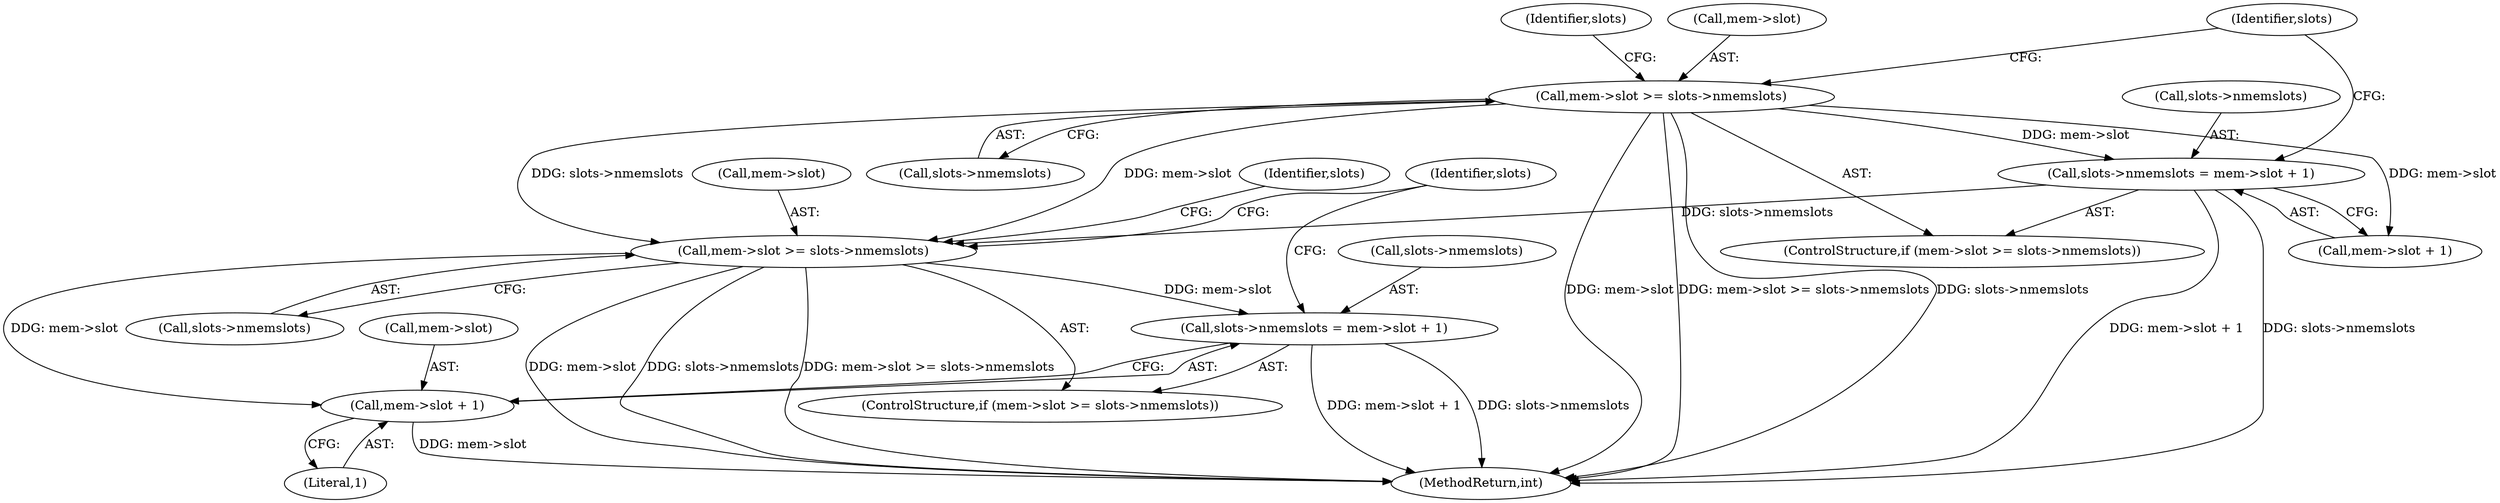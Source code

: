 digraph "0_linux_fa3d315a4ce2c0891cdde262562e710d95fba19e@pointer" {
"1000484" [label="(Call,slots->nmemslots = mem->slot + 1)"];
"1000477" [label="(Call,mem->slot >= slots->nmemslots)"];
"1000558" [label="(Call,mem->slot >= slots->nmemslots)"];
"1000565" [label="(Call,slots->nmemslots = mem->slot + 1)"];
"1000569" [label="(Call,mem->slot + 1)"];
"1000573" [label="(Literal,1)"];
"1000570" [label="(Call,mem->slot)"];
"1000558" [label="(Call,mem->slot >= slots->nmemslots)"];
"1000565" [label="(Call,slots->nmemslots = mem->slot + 1)"];
"1000486" [label="(Identifier,slots)"];
"1000559" [label="(Call,mem->slot)"];
"1000485" [label="(Call,slots->nmemslots)"];
"1000562" [label="(Call,slots->nmemslots)"];
"1000477" [label="(Call,mem->slot >= slots->nmemslots)"];
"1000476" [label="(ControlStructure,if (mem->slot >= slots->nmemslots))"];
"1000569" [label="(Call,mem->slot + 1)"];
"1000557" [label="(ControlStructure,if (mem->slot >= slots->nmemslots))"];
"1000566" [label="(Call,slots->nmemslots)"];
"1000478" [label="(Call,mem->slot)"];
"1000495" [label="(Identifier,slots)"];
"1000567" [label="(Identifier,slots)"];
"1000632" [label="(MethodReturn,int)"];
"1000481" [label="(Call,slots->nmemslots)"];
"1000484" [label="(Call,slots->nmemslots = mem->slot + 1)"];
"1000576" [label="(Identifier,slots)"];
"1000488" [label="(Call,mem->slot + 1)"];
"1000484" -> "1000476"  [label="AST: "];
"1000484" -> "1000488"  [label="CFG: "];
"1000485" -> "1000484"  [label="AST: "];
"1000488" -> "1000484"  [label="AST: "];
"1000495" -> "1000484"  [label="CFG: "];
"1000484" -> "1000632"  [label="DDG: mem->slot + 1"];
"1000484" -> "1000632"  [label="DDG: slots->nmemslots"];
"1000477" -> "1000484"  [label="DDG: mem->slot"];
"1000484" -> "1000558"  [label="DDG: slots->nmemslots"];
"1000477" -> "1000476"  [label="AST: "];
"1000477" -> "1000481"  [label="CFG: "];
"1000478" -> "1000477"  [label="AST: "];
"1000481" -> "1000477"  [label="AST: "];
"1000486" -> "1000477"  [label="CFG: "];
"1000495" -> "1000477"  [label="CFG: "];
"1000477" -> "1000632"  [label="DDG: mem->slot >= slots->nmemslots"];
"1000477" -> "1000632"  [label="DDG: slots->nmemslots"];
"1000477" -> "1000632"  [label="DDG: mem->slot"];
"1000477" -> "1000488"  [label="DDG: mem->slot"];
"1000477" -> "1000558"  [label="DDG: mem->slot"];
"1000477" -> "1000558"  [label="DDG: slots->nmemslots"];
"1000558" -> "1000557"  [label="AST: "];
"1000558" -> "1000562"  [label="CFG: "];
"1000559" -> "1000558"  [label="AST: "];
"1000562" -> "1000558"  [label="AST: "];
"1000567" -> "1000558"  [label="CFG: "];
"1000576" -> "1000558"  [label="CFG: "];
"1000558" -> "1000632"  [label="DDG: slots->nmemslots"];
"1000558" -> "1000632"  [label="DDG: mem->slot >= slots->nmemslots"];
"1000558" -> "1000632"  [label="DDG: mem->slot"];
"1000558" -> "1000565"  [label="DDG: mem->slot"];
"1000558" -> "1000569"  [label="DDG: mem->slot"];
"1000565" -> "1000557"  [label="AST: "];
"1000565" -> "1000569"  [label="CFG: "];
"1000566" -> "1000565"  [label="AST: "];
"1000569" -> "1000565"  [label="AST: "];
"1000576" -> "1000565"  [label="CFG: "];
"1000565" -> "1000632"  [label="DDG: mem->slot + 1"];
"1000565" -> "1000632"  [label="DDG: slots->nmemslots"];
"1000569" -> "1000573"  [label="CFG: "];
"1000570" -> "1000569"  [label="AST: "];
"1000573" -> "1000569"  [label="AST: "];
"1000569" -> "1000632"  [label="DDG: mem->slot"];
}
